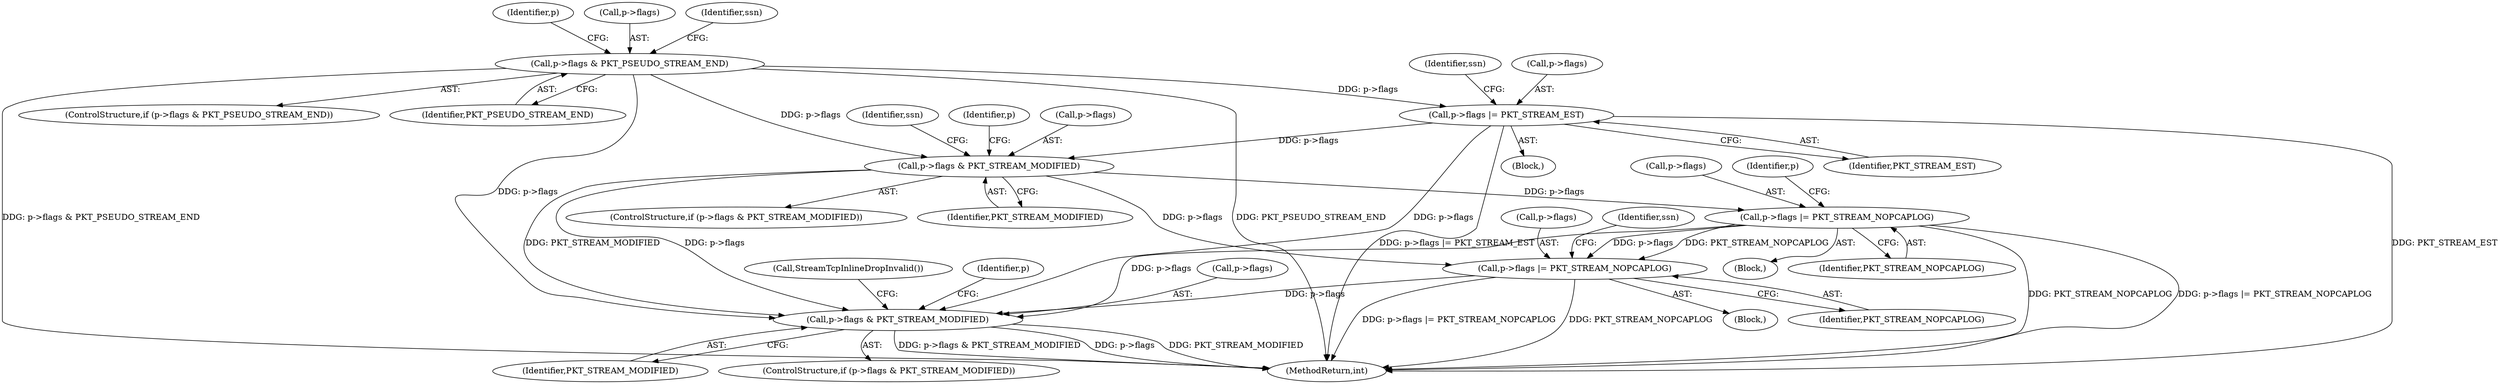 digraph "0_suricata_e1ef57c848bbe4e567d5d4b66d346a742e3f77a1_0@pointer" {
"1000719" [label="(Call,p->flags & PKT_STREAM_MODIFIED)"];
"1000645" [label="(Call,p->flags |= PKT_STREAM_EST)"];
"1000397" [label="(Call,p->flags & PKT_PSEUDO_STREAM_END)"];
"1000766" [label="(Call,p->flags |= PKT_STREAM_NOPCAPLOG)"];
"1000794" [label="(Call,p->flags |= PKT_STREAM_NOPCAPLOG)"];
"1000866" [label="(Call,p->flags & PKT_STREAM_MODIFIED)"];
"1000795" [label="(Call,p->flags)"];
"1000405" [label="(Identifier,p)"];
"1000867" [label="(Call,p->flags)"];
"1000396" [label="(ControlStructure,if (p->flags & PKT_PSEUDO_STREAM_END))"];
"1000718" [label="(ControlStructure,if (p->flags & PKT_STREAM_MODIFIED))"];
"1000720" [label="(Call,p->flags)"];
"1000646" [label="(Call,p->flags)"];
"1000644" [label="(Block,)"];
"1000798" [label="(Identifier,PKT_STREAM_NOPCAPLOG)"];
"1000732" [label="(Identifier,ssn)"];
"1000802" [label="(Identifier,ssn)"];
"1000649" [label="(Identifier,PKT_STREAM_EST)"];
"1000723" [label="(Identifier,PKT_STREAM_MODIFIED)"];
"1000865" [label="(ControlStructure,if (p->flags & PKT_STREAM_MODIFIED))"];
"1000870" [label="(Identifier,PKT_STREAM_MODIFIED)"];
"1000767" [label="(Call,p->flags)"];
"1000645" [label="(Call,p->flags |= PKT_STREAM_EST)"];
"1000765" [label="(Block,)"];
"1000401" [label="(Identifier,PKT_PSEUDO_STREAM_END)"];
"1000398" [label="(Call,p->flags)"];
"1000766" [label="(Call,p->flags |= PKT_STREAM_NOPCAPLOG)"];
"1000866" [label="(Call,p->flags & PKT_STREAM_MODIFIED)"];
"1000652" [label="(Identifier,ssn)"];
"1000726" [label="(Identifier,p)"];
"1000884" [label="(MethodReturn,int)"];
"1000397" [label="(Call,p->flags & PKT_PSEUDO_STREAM_END)"];
"1000719" [label="(Call,p->flags & PKT_STREAM_MODIFIED)"];
"1000770" [label="(Identifier,PKT_STREAM_NOPCAPLOG)"];
"1000453" [label="(Identifier,ssn)"];
"1000775" [label="(Identifier,p)"];
"1000794" [label="(Call,p->flags |= PKT_STREAM_NOPCAPLOG)"];
"1000793" [label="(Block,)"];
"1000875" [label="(Call,StreamTcpInlineDropInvalid())"];
"1000873" [label="(Identifier,p)"];
"1000719" -> "1000718"  [label="AST: "];
"1000719" -> "1000723"  [label="CFG: "];
"1000720" -> "1000719"  [label="AST: "];
"1000723" -> "1000719"  [label="AST: "];
"1000726" -> "1000719"  [label="CFG: "];
"1000732" -> "1000719"  [label="CFG: "];
"1000645" -> "1000719"  [label="DDG: p->flags"];
"1000397" -> "1000719"  [label="DDG: p->flags"];
"1000719" -> "1000766"  [label="DDG: p->flags"];
"1000719" -> "1000794"  [label="DDG: p->flags"];
"1000719" -> "1000866"  [label="DDG: p->flags"];
"1000719" -> "1000866"  [label="DDG: PKT_STREAM_MODIFIED"];
"1000645" -> "1000644"  [label="AST: "];
"1000645" -> "1000649"  [label="CFG: "];
"1000646" -> "1000645"  [label="AST: "];
"1000649" -> "1000645"  [label="AST: "];
"1000652" -> "1000645"  [label="CFG: "];
"1000645" -> "1000884"  [label="DDG: PKT_STREAM_EST"];
"1000645" -> "1000884"  [label="DDG: p->flags |= PKT_STREAM_EST"];
"1000397" -> "1000645"  [label="DDG: p->flags"];
"1000645" -> "1000866"  [label="DDG: p->flags"];
"1000397" -> "1000396"  [label="AST: "];
"1000397" -> "1000401"  [label="CFG: "];
"1000398" -> "1000397"  [label="AST: "];
"1000401" -> "1000397"  [label="AST: "];
"1000405" -> "1000397"  [label="CFG: "];
"1000453" -> "1000397"  [label="CFG: "];
"1000397" -> "1000884"  [label="DDG: p->flags & PKT_PSEUDO_STREAM_END"];
"1000397" -> "1000884"  [label="DDG: PKT_PSEUDO_STREAM_END"];
"1000397" -> "1000866"  [label="DDG: p->flags"];
"1000766" -> "1000765"  [label="AST: "];
"1000766" -> "1000770"  [label="CFG: "];
"1000767" -> "1000766"  [label="AST: "];
"1000770" -> "1000766"  [label="AST: "];
"1000775" -> "1000766"  [label="CFG: "];
"1000766" -> "1000884"  [label="DDG: PKT_STREAM_NOPCAPLOG"];
"1000766" -> "1000884"  [label="DDG: p->flags |= PKT_STREAM_NOPCAPLOG"];
"1000766" -> "1000794"  [label="DDG: p->flags"];
"1000766" -> "1000794"  [label="DDG: PKT_STREAM_NOPCAPLOG"];
"1000766" -> "1000866"  [label="DDG: p->flags"];
"1000794" -> "1000793"  [label="AST: "];
"1000794" -> "1000798"  [label="CFG: "];
"1000795" -> "1000794"  [label="AST: "];
"1000798" -> "1000794"  [label="AST: "];
"1000802" -> "1000794"  [label="CFG: "];
"1000794" -> "1000884"  [label="DDG: p->flags |= PKT_STREAM_NOPCAPLOG"];
"1000794" -> "1000884"  [label="DDG: PKT_STREAM_NOPCAPLOG"];
"1000794" -> "1000866"  [label="DDG: p->flags"];
"1000866" -> "1000865"  [label="AST: "];
"1000866" -> "1000870"  [label="CFG: "];
"1000867" -> "1000866"  [label="AST: "];
"1000870" -> "1000866"  [label="AST: "];
"1000873" -> "1000866"  [label="CFG: "];
"1000875" -> "1000866"  [label="CFG: "];
"1000866" -> "1000884"  [label="DDG: p->flags & PKT_STREAM_MODIFIED"];
"1000866" -> "1000884"  [label="DDG: p->flags"];
"1000866" -> "1000884"  [label="DDG: PKT_STREAM_MODIFIED"];
}
